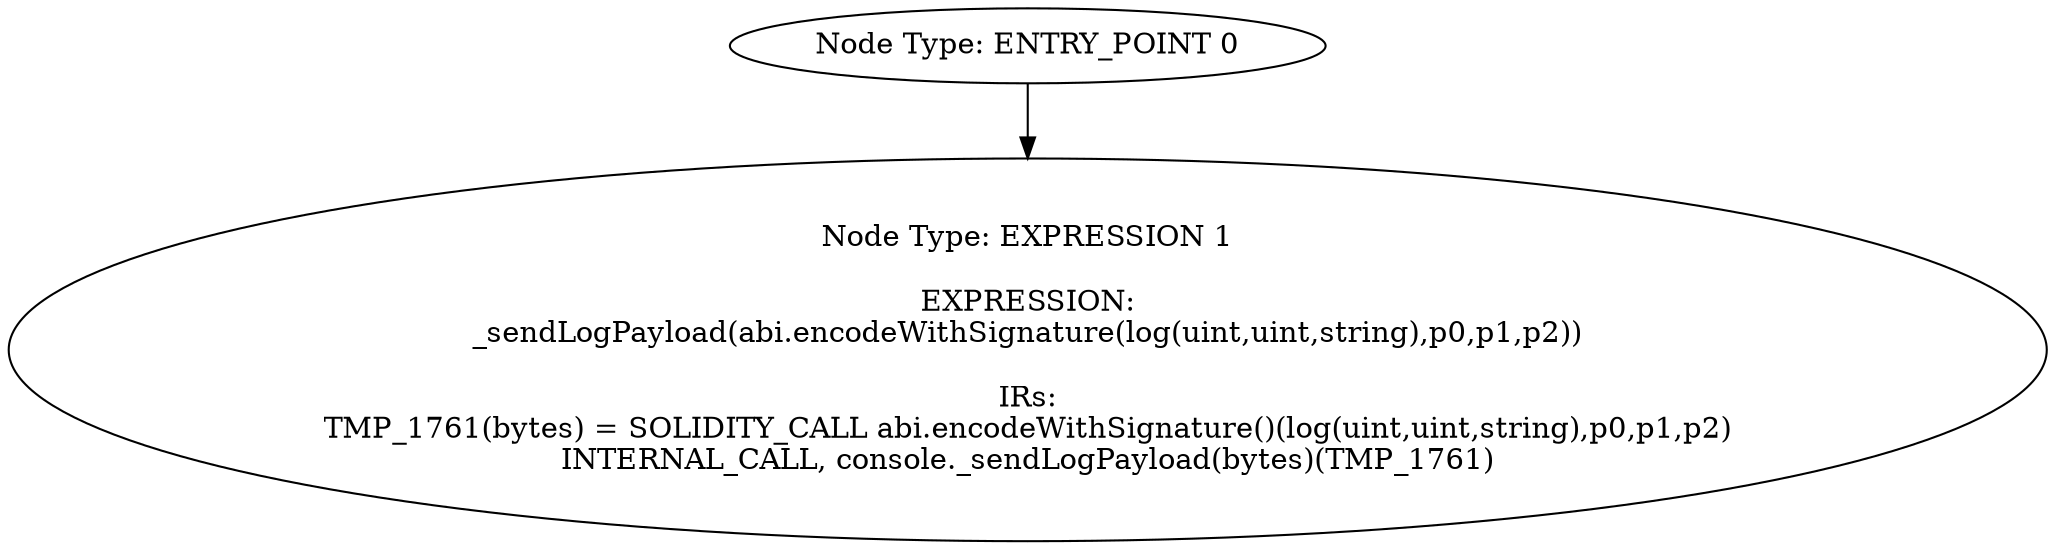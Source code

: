 digraph{
0[label="Node Type: ENTRY_POINT 0
"];
0->1;
1[label="Node Type: EXPRESSION 1

EXPRESSION:
_sendLogPayload(abi.encodeWithSignature(log(uint,uint,string),p0,p1,p2))

IRs:
TMP_1761(bytes) = SOLIDITY_CALL abi.encodeWithSignature()(log(uint,uint,string),p0,p1,p2)
INTERNAL_CALL, console._sendLogPayload(bytes)(TMP_1761)"];
}
